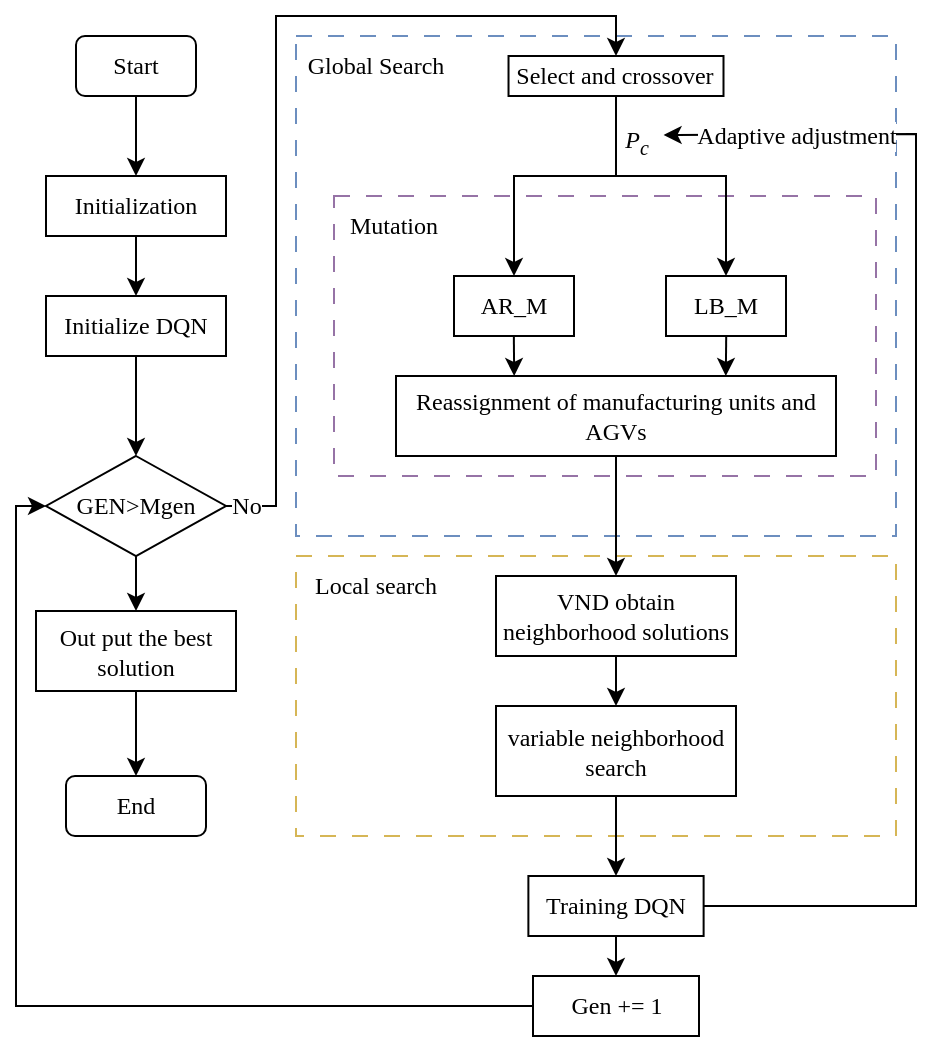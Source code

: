 <mxfile version="26.1.1">
  <diagram name="第 1 页" id="Awnvao4O2lJ41R5FPx9H">
    <mxGraphModel dx="1270" dy="677" grid="1" gridSize="10" guides="1" tooltips="1" connect="1" arrows="1" fold="1" page="1" pageScale="1" pageWidth="827" pageHeight="1169" math="0" shadow="0">
      <root>
        <mxCell id="0" />
        <mxCell id="1" parent="0" />
        <mxCell id="yeMh2SfToaJHoROLjrMc-1" value="" style="rounded=0;whiteSpace=wrap;html=1;dashed=1;dashPattern=8 8;fontFamily=Times New Roman;fillColor=none;strokeColor=#6c8ebf;fontSize=12;" vertex="1" parent="1">
          <mxGeometry x="270" y="210" width="300" height="250" as="geometry" />
        </mxCell>
        <mxCell id="yeMh2SfToaJHoROLjrMc-3" value="Start" style="rounded=1;whiteSpace=wrap;html=1;fontFamily=Times New Roman;fontSize=12;" vertex="1" parent="1">
          <mxGeometry x="160" y="210" width="60" height="30" as="geometry" />
        </mxCell>
        <mxCell id="yeMh2SfToaJHoROLjrMc-4" value="&lt;span lang=&quot;EN-US&quot;&gt;&lt;font&gt;Initialization&lt;/font&gt;&lt;/span&gt;" style="rounded=0;whiteSpace=wrap;html=1;fontFamily=Times New Roman;fontSize=12;" vertex="1" parent="1">
          <mxGeometry x="145" y="280" width="90" height="30" as="geometry" />
        </mxCell>
        <mxCell id="yeMh2SfToaJHoROLjrMc-5" value="Initialize DQN" style="rounded=0;whiteSpace=wrap;html=1;fontFamily=Times New Roman;fontSize=12;" vertex="1" parent="1">
          <mxGeometry x="145" y="340" width="90" height="30" as="geometry" />
        </mxCell>
        <mxCell id="yeMh2SfToaJHoROLjrMc-6" value="GEN&amp;gt;Mgen" style="rhombus;whiteSpace=wrap;html=1;fontFamily=Times New Roman;fontSize=12;" vertex="1" parent="1">
          <mxGeometry x="145" y="420" width="90" height="50" as="geometry" />
        </mxCell>
        <mxCell id="yeMh2SfToaJHoROLjrMc-7" style="edgeStyle=orthogonalEdgeStyle;rounded=0;orthogonalLoop=1;jettySize=auto;html=1;exitX=0.5;exitY=1;exitDx=0;exitDy=0;entryX=0.5;entryY=0;entryDx=0;entryDy=0;fontFamily=Times New Roman;" edge="1" parent="1" source="yeMh2SfToaJHoROLjrMc-8" target="yeMh2SfToaJHoROLjrMc-44">
          <mxGeometry relative="1" as="geometry">
            <Array as="points">
              <mxPoint x="430" y="280" />
              <mxPoint x="379" y="280" />
            </Array>
          </mxGeometry>
        </mxCell>
        <mxCell id="yeMh2SfToaJHoROLjrMc-8" value="Select and&amp;nbsp;crossover" style="rounded=0;whiteSpace=wrap;html=1;fontFamily=Times New Roman;fontSize=12;fillColor=none;strokeColor=default;" vertex="1" parent="1">
          <mxGeometry x="376.26" y="220" width="107.49" height="20" as="geometry" />
        </mxCell>
        <mxCell id="yeMh2SfToaJHoROLjrMc-9" value="P&lt;sub&gt;c&lt;/sub&gt;" style="text;html=1;align=center;verticalAlign=middle;resizable=0;points=[];autosize=1;strokeColor=none;fillColor=none;fontFamily=Times New Roman;fontStyle=2;fontSize=12;" vertex="1" parent="1">
          <mxGeometry x="425" y="248" width="30" height="30" as="geometry" />
        </mxCell>
        <mxCell id="yeMh2SfToaJHoROLjrMc-10" value="" style="rounded=0;whiteSpace=wrap;html=1;dashed=1;dashPattern=8 8;fontFamily=Times New Roman;fillColor=none;strokeColor=#d6b656;fontSize=12;" vertex="1" parent="1">
          <mxGeometry x="270" y="470" width="300" height="140" as="geometry" />
        </mxCell>
        <mxCell id="yeMh2SfToaJHoROLjrMc-11" value="" style="endArrow=classic;html=1;rounded=0;exitX=0.5;exitY=1;exitDx=0;exitDy=0;entryX=0.5;entryY=0;entryDx=0;entryDy=0;fontFamily=Times New Roman;fontSize=12;" edge="1" parent="1" source="yeMh2SfToaJHoROLjrMc-3" target="yeMh2SfToaJHoROLjrMc-4">
          <mxGeometry width="50" height="50" relative="1" as="geometry">
            <mxPoint x="280" y="170" as="sourcePoint" />
            <mxPoint x="330" y="120" as="targetPoint" />
          </mxGeometry>
        </mxCell>
        <mxCell id="yeMh2SfToaJHoROLjrMc-12" value="" style="endArrow=classic;html=1;rounded=0;exitX=0.5;exitY=1;exitDx=0;exitDy=0;entryX=0.5;entryY=0;entryDx=0;entryDy=0;fontFamily=Times New Roman;fontSize=12;" edge="1" parent="1" source="yeMh2SfToaJHoROLjrMc-4" target="yeMh2SfToaJHoROLjrMc-5">
          <mxGeometry width="50" height="50" relative="1" as="geometry">
            <mxPoint x="270" y="320" as="sourcePoint" />
            <mxPoint x="270" y="360" as="targetPoint" />
          </mxGeometry>
        </mxCell>
        <mxCell id="yeMh2SfToaJHoROLjrMc-13" value="" style="endArrow=classic;html=1;rounded=0;exitX=0.5;exitY=1;exitDx=0;exitDy=0;entryX=0.5;entryY=0;entryDx=0;entryDy=0;fontFamily=Times New Roman;fontSize=12;" edge="1" parent="1" source="yeMh2SfToaJHoROLjrMc-5" target="yeMh2SfToaJHoROLjrMc-6">
          <mxGeometry width="50" height="50" relative="1" as="geometry">
            <mxPoint x="220" y="380" as="sourcePoint" />
            <mxPoint x="220" y="410" as="targetPoint" />
          </mxGeometry>
        </mxCell>
        <mxCell id="yeMh2SfToaJHoROLjrMc-14" value="" style="endArrow=classic;html=1;rounded=0;exitX=1;exitY=0.5;exitDx=0;exitDy=0;entryX=0.5;entryY=0;entryDx=0;entryDy=0;fontFamily=Times New Roman;fontSize=12;" edge="1" parent="1" source="yeMh2SfToaJHoROLjrMc-6" target="yeMh2SfToaJHoROLjrMc-8">
          <mxGeometry width="50" height="50" relative="1" as="geometry">
            <mxPoint x="132.5" y="507.5" as="sourcePoint" />
            <mxPoint x="422.5" y="222.5" as="targetPoint" />
            <Array as="points">
              <mxPoint x="260" y="445" />
              <mxPoint x="260" y="200" />
              <mxPoint x="430" y="200" />
            </Array>
          </mxGeometry>
        </mxCell>
        <mxCell id="yeMh2SfToaJHoROLjrMc-15" value="No" style="edgeLabel;html=1;align=center;verticalAlign=middle;resizable=0;points=[];fontFamily=Times New Roman;fontSize=12;" vertex="1" connectable="0" parent="yeMh2SfToaJHoROLjrMc-14">
          <mxGeometry x="-0.932" relative="1" as="geometry">
            <mxPoint x="-6" as="offset" />
          </mxGeometry>
        </mxCell>
        <mxCell id="yeMh2SfToaJHoROLjrMc-16" value="&lt;font&gt;VND obtain neighborhood solutions&lt;/font&gt;" style="rounded=0;whiteSpace=wrap;html=1;fontFamily=Times New Roman;fontSize=12;" vertex="1" parent="1">
          <mxGeometry x="370" y="480" width="120" height="40" as="geometry" />
        </mxCell>
        <mxCell id="yeMh2SfToaJHoROLjrMc-21" value="" style="endArrow=classic;html=1;rounded=0;exitX=0.5;exitY=1;exitDx=0;exitDy=0;entryX=0.5;entryY=0;entryDx=0;entryDy=0;fontFamily=Times New Roman;fontSize=12;" edge="1" parent="1" source="yeMh2SfToaJHoROLjrMc-47" target="yeMh2SfToaJHoROLjrMc-16">
          <mxGeometry width="50" height="50" relative="1" as="geometry">
            <mxPoint x="550" y="530" as="sourcePoint" />
            <mxPoint x="600" y="480" as="targetPoint" />
          </mxGeometry>
        </mxCell>
        <mxCell id="yeMh2SfToaJHoROLjrMc-22" value="" style="endArrow=classic;html=1;rounded=0;exitX=0.5;exitY=1;exitDx=0;exitDy=0;entryX=0.5;entryY=0;entryDx=0;entryDy=0;fontFamily=Times New Roman;fontSize=12;" edge="1" parent="1" source="yeMh2SfToaJHoROLjrMc-16">
          <mxGeometry width="50" height="50" relative="1" as="geometry">
            <mxPoint x="520" y="530" as="sourcePoint" />
            <mxPoint x="430" y="545" as="targetPoint" />
          </mxGeometry>
        </mxCell>
        <mxCell id="yeMh2SfToaJHoROLjrMc-30" value="Gen += 1" style="rounded=0;whiteSpace=wrap;html=1;fontFamily=Times New Roman;fontSize=12;" vertex="1" parent="1">
          <mxGeometry x="388.5" y="680" width="83" height="30" as="geometry" />
        </mxCell>
        <mxCell id="yeMh2SfToaJHoROLjrMc-31" value="" style="endArrow=classic;html=1;rounded=0;entryX=0;entryY=0.5;entryDx=0;entryDy=0;exitX=0;exitY=0.5;exitDx=0;exitDy=0;fontFamily=Times New Roman;fontSize=12;" edge="1" parent="1" source="yeMh2SfToaJHoROLjrMc-30" target="yeMh2SfToaJHoROLjrMc-6">
          <mxGeometry width="50" height="50" relative="1" as="geometry">
            <mxPoint x="402.25" y="855" as="sourcePoint" />
            <mxPoint x="82.25" y="510" as="targetPoint" />
            <Array as="points">
              <mxPoint x="130" y="695" />
              <mxPoint x="130" y="445" />
            </Array>
          </mxGeometry>
        </mxCell>
        <mxCell id="yeMh2SfToaJHoROLjrMc-32" value="" style="endArrow=classic;html=1;rounded=0;exitX=0.5;exitY=1;exitDx=0;exitDy=0;entryX=0.5;entryY=0;entryDx=0;entryDy=0;fontFamily=Times New Roman;fontSize=12;" edge="1" parent="1" source="yeMh2SfToaJHoROLjrMc-6" target="yeMh2SfToaJHoROLjrMc-33">
          <mxGeometry width="50" height="50" relative="1" as="geometry">
            <mxPoint x="189.91" y="470" as="sourcePoint" />
            <mxPoint x="189.83" y="504.25" as="targetPoint" />
          </mxGeometry>
        </mxCell>
        <mxCell id="yeMh2SfToaJHoROLjrMc-33" value="Out put the best solution" style="rounded=0;whiteSpace=wrap;html=1;fontFamily=Times New Roman;fontSize=12;" vertex="1" parent="1">
          <mxGeometry x="140" y="497.5" width="100" height="40" as="geometry" />
        </mxCell>
        <mxCell id="yeMh2SfToaJHoROLjrMc-34" value="End" style="rounded=1;whiteSpace=wrap;html=1;fontFamily=Times New Roman;fontSize=12;" vertex="1" parent="1">
          <mxGeometry x="155" y="580" width="70" height="30" as="geometry" />
        </mxCell>
        <mxCell id="yeMh2SfToaJHoROLjrMc-35" value="" style="endArrow=classic;html=1;rounded=0;exitX=0.5;exitY=1;exitDx=0;exitDy=0;entryX=0.5;entryY=0;entryDx=0;entryDy=0;fontFamily=Times New Roman;fontSize=12;" edge="1" parent="1" source="yeMh2SfToaJHoROLjrMc-33" target="yeMh2SfToaJHoROLjrMc-34">
          <mxGeometry width="50" height="50" relative="1" as="geometry">
            <mxPoint x="265" y="640" as="sourcePoint" />
            <mxPoint x="265" y="695" as="targetPoint" />
          </mxGeometry>
        </mxCell>
        <mxCell id="yeMh2SfToaJHoROLjrMc-37" value="Training DQN" style="rounded=0;whiteSpace=wrap;html=1;fontFamily=Times New Roman;fontSize=12;" vertex="1" parent="1">
          <mxGeometry x="386.19" y="630" width="87.62" height="30" as="geometry" />
        </mxCell>
        <mxCell id="yeMh2SfToaJHoROLjrMc-38" value="" style="endArrow=classic;html=1;rounded=0;exitX=0.5;exitY=1;exitDx=0;exitDy=0;entryX=0.5;entryY=0;entryDx=0;entryDy=0;fontFamily=Times New Roman;fontSize=12;" edge="1" parent="1" source="yeMh2SfToaJHoROLjrMc-37" target="yeMh2SfToaJHoROLjrMc-30">
          <mxGeometry width="50" height="50" relative="1" as="geometry">
            <mxPoint x="620" y="810" as="sourcePoint" />
            <mxPoint x="436" y="910" as="targetPoint" />
          </mxGeometry>
        </mxCell>
        <mxCell id="yeMh2SfToaJHoROLjrMc-39" value="" style="endArrow=classic;html=1;rounded=0;exitX=1;exitY=0.5;exitDx=0;exitDy=0;fontFamily=Times New Roman;entryX=0.96;entryY=0.383;entryDx=0;entryDy=0;entryPerimeter=0;fontSize=12;" edge="1" parent="1" source="yeMh2SfToaJHoROLjrMc-37" target="yeMh2SfToaJHoROLjrMc-9">
          <mxGeometry width="50" height="50" relative="1" as="geometry">
            <mxPoint x="534.75" y="848" as="sourcePoint" />
            <mxPoint x="640" y="248" as="targetPoint" />
            <Array as="points">
              <mxPoint x="580" y="645" />
              <mxPoint x="580" y="259" />
            </Array>
          </mxGeometry>
        </mxCell>
        <mxCell id="yeMh2SfToaJHoROLjrMc-40" value="Adaptive adjustment" style="edgeLabel;html=1;align=center;verticalAlign=middle;resizable=0;points=[];fontFamily=Times New Roman;fontSize=12;" vertex="1" connectable="0" parent="yeMh2SfToaJHoROLjrMc-39">
          <mxGeometry x="0.923" relative="1" as="geometry">
            <mxPoint x="42" as="offset" />
          </mxGeometry>
        </mxCell>
        <mxCell id="yeMh2SfToaJHoROLjrMc-41" value="Local search" style="text;html=1;align=center;verticalAlign=middle;whiteSpace=wrap;rounded=0;fontFamily=Times New Roman;fontSize=12;" vertex="1" parent="1">
          <mxGeometry x="270" y="470" width="80" height="30" as="geometry" />
        </mxCell>
        <mxCell id="yeMh2SfToaJHoROLjrMc-42" value="Global Search" style="text;html=1;align=center;verticalAlign=middle;whiteSpace=wrap;rounded=0;fontFamily=Times New Roman;fontSize=12;" vertex="1" parent="1">
          <mxGeometry x="270" y="210" width="80" height="30" as="geometry" />
        </mxCell>
        <mxCell id="yeMh2SfToaJHoROLjrMc-43" value="" style="rounded=0;whiteSpace=wrap;html=1;dashed=1;dashPattern=8 8;fontFamily=Times New Roman;fillColor=none;strokeColor=#9673a6;fontSize=12;" vertex="1" parent="1">
          <mxGeometry x="289" y="290" width="271" height="140" as="geometry" />
        </mxCell>
        <mxCell id="yeMh2SfToaJHoROLjrMc-44" value="AR_M" style="rounded=0;whiteSpace=wrap;html=1;fontFamily=Times New Roman;fontSize=12;" vertex="1" parent="1">
          <mxGeometry x="349" y="330" width="60" height="30" as="geometry" />
        </mxCell>
        <mxCell id="yeMh2SfToaJHoROLjrMc-45" value="LB_M" style="rounded=0;whiteSpace=wrap;html=1;fontFamily=Times New Roman;fontSize=12;" vertex="1" parent="1">
          <mxGeometry x="455" y="330" width="60" height="30" as="geometry" />
        </mxCell>
        <mxCell id="yeMh2SfToaJHoROLjrMc-46" value="Mutation" style="text;html=1;align=center;verticalAlign=middle;whiteSpace=wrap;rounded=0;fontFamily=Times New Roman;fontSize=12;" vertex="1" parent="1">
          <mxGeometry x="289" y="290" width="60" height="30" as="geometry" />
        </mxCell>
        <mxCell id="yeMh2SfToaJHoROLjrMc-47" value="Reassignment of manufacturing units and AGVs" style="rounded=0;whiteSpace=wrap;html=1;fontFamily=Times New Roman;fontSize=12;" vertex="1" parent="1">
          <mxGeometry x="320" y="380" width="220" height="40" as="geometry" />
        </mxCell>
        <mxCell id="yeMh2SfToaJHoROLjrMc-48" value="" style="endArrow=classic;html=1;rounded=0;entryX=0.862;entryY=-0.006;entryDx=0;entryDy=0;entryPerimeter=0;exitX=0.504;exitY=1.035;exitDx=0;exitDy=0;exitPerimeter=0;fontFamily=Times New Roman;fontSize=12;" edge="1" parent="1">
          <mxGeometry width="50" height="50" relative="1" as="geometry">
            <mxPoint x="485.1" y="360.24" as="sourcePoint" />
            <mxPoint x="484.91" y="380" as="targetPoint" />
          </mxGeometry>
        </mxCell>
        <mxCell id="yeMh2SfToaJHoROLjrMc-49" value="" style="endArrow=classic;html=1;rounded=0;entryX=0.5;entryY=0;entryDx=0;entryDy=0;exitX=0.504;exitY=1.035;exitDx=0;exitDy=0;exitPerimeter=0;fontFamily=Times New Roman;fontSize=12;" edge="1" parent="1">
          <mxGeometry width="50" height="50" relative="1" as="geometry">
            <mxPoint x="378.92" y="360" as="sourcePoint" />
            <mxPoint x="379.09" y="380" as="targetPoint" />
          </mxGeometry>
        </mxCell>
        <mxCell id="yeMh2SfToaJHoROLjrMc-50" value="" style="endArrow=classic;html=1;rounded=0;entryX=0.5;entryY=0;entryDx=0;entryDy=0;exitX=0.5;exitY=1;exitDx=0;exitDy=0;fontFamily=Times New Roman;" edge="1" parent="1" source="yeMh2SfToaJHoROLjrMc-8" target="yeMh2SfToaJHoROLjrMc-45">
          <mxGeometry width="50" height="50" relative="1" as="geometry">
            <mxPoint x="430" y="310" as="sourcePoint" />
            <mxPoint x="520" y="300" as="targetPoint" />
            <Array as="points">
              <mxPoint x="430" y="280" />
              <mxPoint x="485" y="280" />
            </Array>
          </mxGeometry>
        </mxCell>
        <mxCell id="yeMh2SfToaJHoROLjrMc-52" style="edgeStyle=orthogonalEdgeStyle;rounded=0;orthogonalLoop=1;jettySize=auto;html=1;exitX=0.5;exitY=1;exitDx=0;exitDy=0;entryX=0.5;entryY=0;entryDx=0;entryDy=0;fontFamily=Times New Roman;" edge="1" parent="1" source="yeMh2SfToaJHoROLjrMc-51" target="yeMh2SfToaJHoROLjrMc-37">
          <mxGeometry relative="1" as="geometry" />
        </mxCell>
        <mxCell id="yeMh2SfToaJHoROLjrMc-51" value="variable neighborhood search" style="rounded=0;whiteSpace=wrap;html=1;fontFamily=Times New Roman;" vertex="1" parent="1">
          <mxGeometry x="370" y="545" width="120" height="45" as="geometry" />
        </mxCell>
      </root>
    </mxGraphModel>
  </diagram>
</mxfile>
